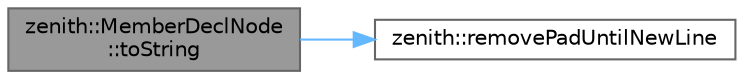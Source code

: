 digraph "zenith::MemberDeclNode::toString"
{
 // LATEX_PDF_SIZE
  bgcolor="transparent";
  edge [fontname=Helvetica,fontsize=10,labelfontname=Helvetica,labelfontsize=10];
  node [fontname=Helvetica,fontsize=10,shape=box,height=0.2,width=0.4];
  rankdir="LR";
  Node1 [id="Node000001",label="zenith::MemberDeclNode\l::toString",height=0.2,width=0.4,color="gray40", fillcolor="grey60", style="filled", fontcolor="black",tooltip=" "];
  Node1 -> Node2 [id="edge1_Node000001_Node000002",color="steelblue1",style="solid",tooltip=" "];
  Node2 [id="Node000002",label="zenith::removePadUntilNewLine",height=0.2,width=0.4,color="grey40", fillcolor="white", style="filled",URL="$namespacezenith.html#a57f5cc64a1eb822a4fcef5e3d15343be",tooltip=" "];
}
